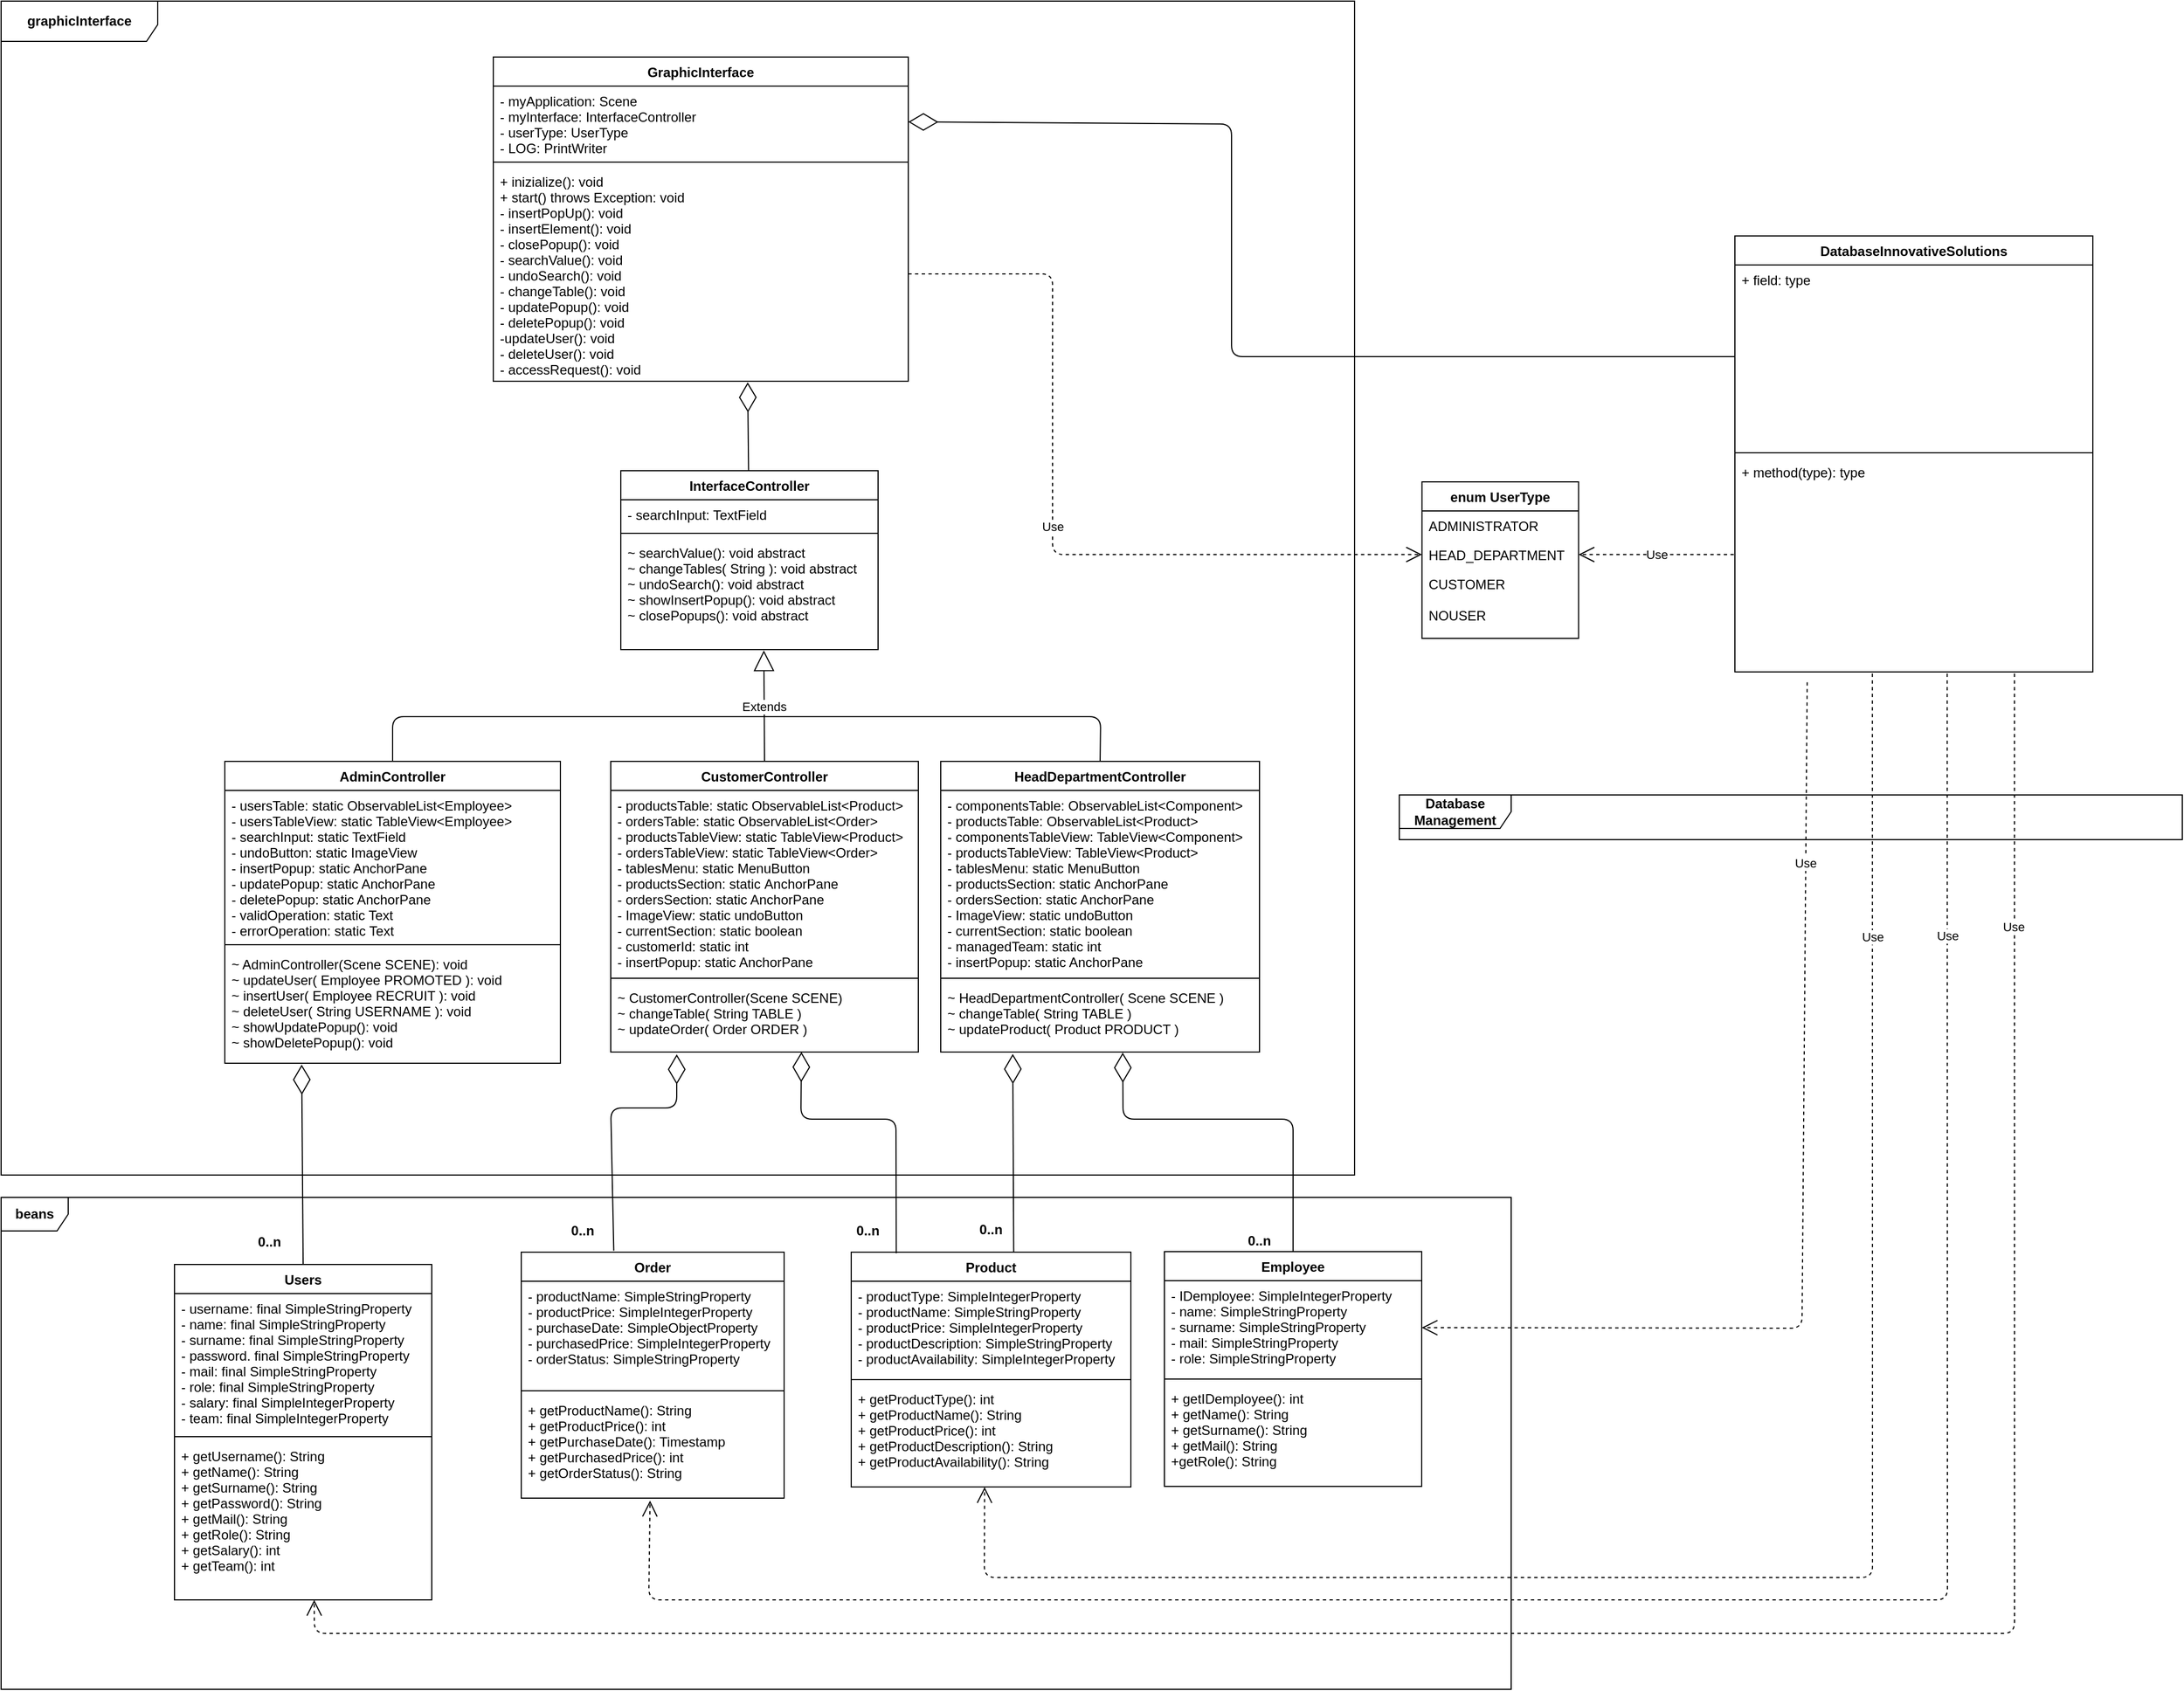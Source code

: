 <mxfile version="12.1.3" type="device" pages="1"><diagram id="MzINWJ7KjlrQxp1tsqJC" name="Page-1"><mxGraphModel dx="3247" dy="1092" grid="1" gridSize="10" guides="1" tooltips="1" connect="1" arrows="1" fold="1" page="1" pageScale="1" pageWidth="827" pageHeight="1169" math="0" shadow="0"><root><mxCell id="0"/><mxCell id="1" parent="0"/><mxCell id="zWNr34jP3jCe7QWxTcxZ-1" value="GraphicInterface" style="swimlane;fontStyle=1;align=center;verticalAlign=top;childLayout=stackLayout;horizontal=1;startSize=26;horizontalStack=0;resizeParent=1;resizeParentMax=0;resizeLast=0;collapsible=1;marginBottom=0;" parent="1" vertex="1"><mxGeometry x="40" y="100" width="371" height="290" as="geometry"/></mxCell><mxCell id="zWNr34jP3jCe7QWxTcxZ-2" value="- myApplication: Scene&#10;- myInterface: InterfaceController&#10;- userType: UserType&#10;- LOG: PrintWriter" style="text;strokeColor=none;fillColor=none;align=left;verticalAlign=top;spacingLeft=4;spacingRight=4;overflow=hidden;rotatable=0;points=[[0,0.5],[1,0.5]];portConstraint=eastwest;" parent="zWNr34jP3jCe7QWxTcxZ-1" vertex="1"><mxGeometry y="26" width="371" height="64" as="geometry"/></mxCell><mxCell id="zWNr34jP3jCe7QWxTcxZ-3" value="" style="line;strokeWidth=1;fillColor=none;align=left;verticalAlign=middle;spacingTop=-1;spacingLeft=3;spacingRight=3;rotatable=0;labelPosition=right;points=[];portConstraint=eastwest;" parent="zWNr34jP3jCe7QWxTcxZ-1" vertex="1"><mxGeometry y="90" width="371" height="8" as="geometry"/></mxCell><mxCell id="zWNr34jP3jCe7QWxTcxZ-4" value="+ inizialize(): void&#10;+ start() throws Exception: void&#10;- insertPopUp(): void&#10;- insertElement(): void&#10;- closePopup(): void&#10;- searchValue(): void&#10;- undoSearch(): void&#10;- changeTable(): void&#10;- updatePopup(): void&#10;- deletePopup(): void&#10;-updateUser(): void&#10;- deleteUser(): void&#10;- accessRequest(): void" style="text;strokeColor=none;fillColor=none;align=left;verticalAlign=top;spacingLeft=4;spacingRight=4;overflow=hidden;rotatable=0;points=[[0,0.5],[1,0.5]];portConstraint=eastwest;" parent="zWNr34jP3jCe7QWxTcxZ-1" vertex="1"><mxGeometry y="98" width="371" height="192" as="geometry"/></mxCell><mxCell id="zWNr34jP3jCe7QWxTcxZ-5" value="InterfaceController" style="swimlane;fontStyle=1;align=center;verticalAlign=top;childLayout=stackLayout;horizontal=1;startSize=26;horizontalStack=0;resizeParent=1;resizeParentMax=0;resizeLast=0;collapsible=1;marginBottom=0;" parent="1" vertex="1"><mxGeometry x="154" y="470" width="230" height="160" as="geometry"/></mxCell><mxCell id="zWNr34jP3jCe7QWxTcxZ-6" value="- searchInput: TextField" style="text;strokeColor=none;fillColor=none;align=left;verticalAlign=top;spacingLeft=4;spacingRight=4;overflow=hidden;rotatable=0;points=[[0,0.5],[1,0.5]];portConstraint=eastwest;" parent="zWNr34jP3jCe7QWxTcxZ-5" vertex="1"><mxGeometry y="26" width="230" height="26" as="geometry"/></mxCell><mxCell id="zWNr34jP3jCe7QWxTcxZ-7" value="" style="line;strokeWidth=1;fillColor=none;align=left;verticalAlign=middle;spacingTop=-1;spacingLeft=3;spacingRight=3;rotatable=0;labelPosition=right;points=[];portConstraint=eastwest;" parent="zWNr34jP3jCe7QWxTcxZ-5" vertex="1"><mxGeometry y="52" width="230" height="8" as="geometry"/></mxCell><mxCell id="zWNr34jP3jCe7QWxTcxZ-8" value="~ searchValue(): void abstract&#10;~ changeTables( String ): void abstract&#10;~ undoSearch(): void abstract&#10;~ showInsertPopup(): void abstract&#10;~ closePopups(): void abstract" style="text;strokeColor=none;fillColor=none;align=left;verticalAlign=top;spacingLeft=4;spacingRight=4;overflow=hidden;rotatable=0;points=[[0,0.5],[1,0.5]];portConstraint=eastwest;" parent="zWNr34jP3jCe7QWxTcxZ-5" vertex="1"><mxGeometry y="60" width="230" height="100" as="geometry"/></mxCell><mxCell id="zWNr34jP3jCe7QWxTcxZ-9" value="Extends" style="endArrow=block;endSize=16;endFill=0;html=1;entryX=0.556;entryY=1.007;entryDx=0;entryDy=0;entryPerimeter=0;exitX=0.5;exitY=0;exitDx=0;exitDy=0;" parent="1" source="zWNr34jP3jCe7QWxTcxZ-10" target="zWNr34jP3jCe7QWxTcxZ-8" edge="1"><mxGeometry width="160" relative="1" as="geometry"><mxPoint x="210" y="700" as="sourcePoint"/><mxPoint x="210" y="670" as="targetPoint"/></mxGeometry></mxCell><mxCell id="zWNr34jP3jCe7QWxTcxZ-10" value="CustomerController" style="swimlane;fontStyle=1;align=center;verticalAlign=top;childLayout=stackLayout;horizontal=1;startSize=26;horizontalStack=0;resizeParent=1;resizeParentMax=0;resizeLast=0;collapsible=1;marginBottom=0;" parent="1" vertex="1"><mxGeometry x="145" y="730" width="275" height="260" as="geometry"/></mxCell><mxCell id="zWNr34jP3jCe7QWxTcxZ-11" value="- productsTable: static ObservableList&lt;Product&gt;&#10;- ordersTable: static ObservableList&lt;Order&gt;&#10;- productsTableView: static TableView&lt;Product&gt;&#10;- ordersTableView: static TableView&lt;Order&gt;&#10;- tablesMenu: static MenuButton&#10;- productsSection: static AnchorPane&#10;- ordersSection: static AnchorPane&#10;- ImageView: static undoButton&#10;- currentSection: static boolean&#10;- customerId: static int&#10;- insertPopup: static AnchorPane" style="text;strokeColor=none;fillColor=none;align=left;verticalAlign=top;spacingLeft=4;spacingRight=4;overflow=hidden;rotatable=0;points=[[0,0.5],[1,0.5]];portConstraint=eastwest;" parent="zWNr34jP3jCe7QWxTcxZ-10" vertex="1"><mxGeometry y="26" width="275" height="164" as="geometry"/></mxCell><mxCell id="zWNr34jP3jCe7QWxTcxZ-12" value="" style="line;strokeWidth=1;fillColor=none;align=left;verticalAlign=middle;spacingTop=-1;spacingLeft=3;spacingRight=3;rotatable=0;labelPosition=right;points=[];portConstraint=eastwest;" parent="zWNr34jP3jCe7QWxTcxZ-10" vertex="1"><mxGeometry y="190" width="275" height="8" as="geometry"/></mxCell><mxCell id="zWNr34jP3jCe7QWxTcxZ-13" value="~ CustomerController(Scene SCENE)&#10;~ changeTable( String TABLE )&#10;~ updateOrder( Order ORDER )" style="text;strokeColor=none;fillColor=none;align=left;verticalAlign=top;spacingLeft=4;spacingRight=4;overflow=hidden;rotatable=0;points=[[0,0.5],[1,0.5]];portConstraint=eastwest;" parent="zWNr34jP3jCe7QWxTcxZ-10" vertex="1"><mxGeometry y="198" width="275" height="62" as="geometry"/></mxCell><mxCell id="zWNr34jP3jCe7QWxTcxZ-14" value="HeadDepartmentController" style="swimlane;fontStyle=1;align=center;verticalAlign=top;childLayout=stackLayout;horizontal=1;startSize=26;horizontalStack=0;resizeParent=1;resizeParentMax=0;resizeLast=0;collapsible=1;marginBottom=0;" parent="1" vertex="1"><mxGeometry x="440" y="730" width="285" height="260" as="geometry"/></mxCell><mxCell id="zWNr34jP3jCe7QWxTcxZ-15" value="- componentsTable: ObservableList&lt;Component&gt;&#10;- productsTable: ObservableList&lt;Product&gt;&#10;- componentsTableView: TableView&lt;Component&gt;&#10;- productsTableView: TableView&lt;Product&gt;&#10;- tablesMenu: static MenuButton&#10;- productsSection: static AnchorPane&#10;- ordersSection: static AnchorPane&#10;- ImageView: static undoButton&#10;- currentSection: static boolean&#10;- managedTeam: static int&#10;- insertPopup: static AnchorPane" style="text;strokeColor=none;fillColor=none;align=left;verticalAlign=top;spacingLeft=4;spacingRight=4;overflow=hidden;rotatable=0;points=[[0,0.5],[1,0.5]];portConstraint=eastwest;" parent="zWNr34jP3jCe7QWxTcxZ-14" vertex="1"><mxGeometry y="26" width="285" height="164" as="geometry"/></mxCell><mxCell id="zWNr34jP3jCe7QWxTcxZ-16" value="" style="line;strokeWidth=1;fillColor=none;align=left;verticalAlign=middle;spacingTop=-1;spacingLeft=3;spacingRight=3;rotatable=0;labelPosition=right;points=[];portConstraint=eastwest;" parent="zWNr34jP3jCe7QWxTcxZ-14" vertex="1"><mxGeometry y="190" width="285" height="8" as="geometry"/></mxCell><mxCell id="zWNr34jP3jCe7QWxTcxZ-17" value="~ HeadDepartmentController( Scene SCENE )&#10;~ changeTable( String TABLE )&#10;~ updateProduct( Product PRODUCT )" style="text;strokeColor=none;fillColor=none;align=left;verticalAlign=top;spacingLeft=4;spacingRight=4;overflow=hidden;rotatable=0;points=[[0,0.5],[1,0.5]];portConstraint=eastwest;" parent="zWNr34jP3jCe7QWxTcxZ-14" vertex="1"><mxGeometry y="198" width="285" height="62" as="geometry"/></mxCell><mxCell id="zWNr34jP3jCe7QWxTcxZ-18" value="AdminController" style="swimlane;fontStyle=1;align=center;verticalAlign=top;childLayout=stackLayout;horizontal=1;startSize=26;horizontalStack=0;resizeParent=1;resizeParentMax=0;resizeLast=0;collapsible=1;marginBottom=0;" parent="1" vertex="1"><mxGeometry x="-200" y="730" width="300" height="270" as="geometry"/></mxCell><mxCell id="zWNr34jP3jCe7QWxTcxZ-19" value="- usersTable: static ObservableList&lt;Employee&gt;&#10;- usersTableView: static TableView&lt;Employee&gt;&#10;- searchInput: static TextField&#10;- undoButton: static ImageView&#10;- insertPopup: static AnchorPane&#10;- updatePopup: static AnchorPane&#10;- deletePopup: static AnchorPane&#10;- validOperation: static Text&#10;- errorOperation: static Text" style="text;strokeColor=none;fillColor=none;align=left;verticalAlign=top;spacingLeft=4;spacingRight=4;overflow=hidden;rotatable=0;points=[[0,0.5],[1,0.5]];portConstraint=eastwest;" parent="zWNr34jP3jCe7QWxTcxZ-18" vertex="1"><mxGeometry y="26" width="300" height="134" as="geometry"/></mxCell><mxCell id="zWNr34jP3jCe7QWxTcxZ-20" value="" style="line;strokeWidth=1;fillColor=none;align=left;verticalAlign=middle;spacingTop=-1;spacingLeft=3;spacingRight=3;rotatable=0;labelPosition=right;points=[];portConstraint=eastwest;" parent="zWNr34jP3jCe7QWxTcxZ-18" vertex="1"><mxGeometry y="160" width="300" height="8" as="geometry"/></mxCell><mxCell id="zWNr34jP3jCe7QWxTcxZ-21" value="~ AdminController(Scene SCENE): void&#10;~ updateUser( Employee PROMOTED ): void&#10;~ insertUser( Employee RECRUIT ): void &#10;~ deleteUser( String USERNAME ): void&#10;~ showUpdatePopup(): void&#10;~ showDeletePopup(): void&#10;" style="text;strokeColor=none;fillColor=none;align=left;verticalAlign=top;spacingLeft=4;spacingRight=4;overflow=hidden;rotatable=0;points=[[0,0.5],[1,0.5]];portConstraint=eastwest;" parent="zWNr34jP3jCe7QWxTcxZ-18" vertex="1"><mxGeometry y="168" width="300" height="102" as="geometry"/></mxCell><mxCell id="zWNr34jP3jCe7QWxTcxZ-22" value="" style="endArrow=none;html=1;exitX=0.5;exitY=0;exitDx=0;exitDy=0;entryX=0.5;entryY=0;entryDx=0;entryDy=0;" parent="1" source="zWNr34jP3jCe7QWxTcxZ-18" target="zWNr34jP3jCe7QWxTcxZ-14" edge="1"><mxGeometry width="50" height="50" relative="1" as="geometry"><mxPoint x="80" y="700" as="sourcePoint"/><mxPoint x="130" y="650" as="targetPoint"/><Array as="points"><mxPoint x="-50" y="690"/><mxPoint x="210" y="690"/><mxPoint x="583" y="690"/></Array></mxGeometry></mxCell><mxCell id="zWNr34jP3jCe7QWxTcxZ-23" value="" style="endArrow=diamondThin;endFill=0;endSize=24;html=1;entryX=0.613;entryY=1.005;entryDx=0;entryDy=0;entryPerimeter=0;" parent="1" source="zWNr34jP3jCe7QWxTcxZ-5" target="zWNr34jP3jCe7QWxTcxZ-4" edge="1"><mxGeometry width="160" relative="1" as="geometry"><mxPoint x="191" y="450" as="sourcePoint"/><mxPoint x="265" y="393" as="targetPoint"/></mxGeometry></mxCell><mxCell id="zWNr34jP3jCe7QWxTcxZ-24" value="enum UserType" style="swimlane;fontStyle=1;childLayout=stackLayout;horizontal=1;startSize=26;fillColor=none;horizontalStack=0;resizeParent=1;resizeParentMax=0;resizeLast=0;collapsible=1;marginBottom=0;" parent="1" vertex="1"><mxGeometry x="870.25" y="480" width="140" height="140" as="geometry"/></mxCell><mxCell id="zWNr34jP3jCe7QWxTcxZ-25" value="ADMINISTRATOR&#10;" style="text;strokeColor=none;fillColor=none;align=left;verticalAlign=top;spacingLeft=4;spacingRight=4;overflow=hidden;rotatable=0;points=[[0,0.5],[1,0.5]];portConstraint=eastwest;" parent="zWNr34jP3jCe7QWxTcxZ-24" vertex="1"><mxGeometry y="26" width="140" height="26" as="geometry"/></mxCell><mxCell id="zWNr34jP3jCe7QWxTcxZ-26" value="HEAD_DEPARTMENT" style="text;strokeColor=none;fillColor=none;align=left;verticalAlign=top;spacingLeft=4;spacingRight=4;overflow=hidden;rotatable=0;points=[[0,0.5],[1,0.5]];portConstraint=eastwest;" parent="zWNr34jP3jCe7QWxTcxZ-24" vertex="1"><mxGeometry y="52" width="140" height="26" as="geometry"/></mxCell><mxCell id="zWNr34jP3jCe7QWxTcxZ-27" value="CUSTOMER&#10;&#10;NOUSER" style="text;strokeColor=none;fillColor=none;align=left;verticalAlign=top;spacingLeft=4;spacingRight=4;overflow=hidden;rotatable=0;points=[[0,0.5],[1,0.5]];portConstraint=eastwest;" parent="zWNr34jP3jCe7QWxTcxZ-24" vertex="1"><mxGeometry y="78" width="140" height="62" as="geometry"/></mxCell><mxCell id="zWNr34jP3jCe7QWxTcxZ-29" value="Users" style="swimlane;fontStyle=1;align=center;verticalAlign=top;childLayout=stackLayout;horizontal=1;startSize=26;horizontalStack=0;resizeParent=1;resizeParentMax=0;resizeLast=0;collapsible=1;marginBottom=0;" parent="1" vertex="1"><mxGeometry x="-245" y="1180" width="230" height="300" as="geometry"/></mxCell><mxCell id="zWNr34jP3jCe7QWxTcxZ-30" value="- username: final SimpleStringProperty&#10;- name: final SimpleStringProperty&#10;- surname: final SimpleStringProperty&#10;- password. final SimpleStringProperty&#10;- mail: final SimpleStringProperty&#10;- role: final SimpleStringProperty&#10;- salary: final SimpleIntegerProperty&#10;- team: final SimpleIntegerProperty" style="text;strokeColor=none;fillColor=none;align=left;verticalAlign=top;spacingLeft=4;spacingRight=4;overflow=hidden;rotatable=0;points=[[0,0.5],[1,0.5]];portConstraint=eastwest;" parent="zWNr34jP3jCe7QWxTcxZ-29" vertex="1"><mxGeometry y="26" width="230" height="124" as="geometry"/></mxCell><mxCell id="zWNr34jP3jCe7QWxTcxZ-31" value="" style="line;strokeWidth=1;fillColor=none;align=left;verticalAlign=middle;spacingTop=-1;spacingLeft=3;spacingRight=3;rotatable=0;labelPosition=right;points=[];portConstraint=eastwest;" parent="zWNr34jP3jCe7QWxTcxZ-29" vertex="1"><mxGeometry y="150" width="230" height="8" as="geometry"/></mxCell><mxCell id="zWNr34jP3jCe7QWxTcxZ-32" value="+ getUsername(): String&#10;+ getName(): String&#10;+ getSurname(): String&#10;+ getPassword(): String&#10;+ getMail(): String&#10;+ getRole(): String&#10;+ getSalary(): int&#10;+ getTeam(): int" style="text;strokeColor=none;fillColor=none;align=left;verticalAlign=top;spacingLeft=4;spacingRight=4;overflow=hidden;rotatable=0;points=[[0,0.5],[1,0.5]];portConstraint=eastwest;" parent="zWNr34jP3jCe7QWxTcxZ-29" vertex="1"><mxGeometry y="158" width="230" height="142" as="geometry"/></mxCell><mxCell id="zWNr34jP3jCe7QWxTcxZ-33" value="Product" style="swimlane;fontStyle=1;align=center;verticalAlign=top;childLayout=stackLayout;horizontal=1;startSize=26;horizontalStack=0;resizeParent=1;resizeParentMax=0;resizeLast=0;collapsible=1;marginBottom=0;" parent="1" vertex="1"><mxGeometry x="360" y="1169" width="250" height="210" as="geometry"/></mxCell><mxCell id="zWNr34jP3jCe7QWxTcxZ-34" value="- productType: SimpleIntegerProperty&#10;- productName: SimpleStringProperty&#10;- productPrice: SimpleIntegerProperty&#10;- productDescription: SimpleStringProperty&#10;- productAvailability: SimpleIntegerProperty" style="text;strokeColor=none;fillColor=none;align=left;verticalAlign=top;spacingLeft=4;spacingRight=4;overflow=hidden;rotatable=0;points=[[0,0.5],[1,0.5]];portConstraint=eastwest;" parent="zWNr34jP3jCe7QWxTcxZ-33" vertex="1"><mxGeometry y="26" width="250" height="84" as="geometry"/></mxCell><mxCell id="zWNr34jP3jCe7QWxTcxZ-35" value="" style="line;strokeWidth=1;fillColor=none;align=left;verticalAlign=middle;spacingTop=-1;spacingLeft=3;spacingRight=3;rotatable=0;labelPosition=right;points=[];portConstraint=eastwest;" parent="zWNr34jP3jCe7QWxTcxZ-33" vertex="1"><mxGeometry y="110" width="250" height="8" as="geometry"/></mxCell><mxCell id="zWNr34jP3jCe7QWxTcxZ-36" value="+ getProductType(): int&#10;+ getProductName(): String&#10;+ getProductPrice(): int&#10;+ getProductDescription(): String&#10;+ getProductAvailability(): String" style="text;strokeColor=none;fillColor=none;align=left;verticalAlign=top;spacingLeft=4;spacingRight=4;overflow=hidden;rotatable=0;points=[[0,0.5],[1,0.5]];portConstraint=eastwest;" parent="zWNr34jP3jCe7QWxTcxZ-33" vertex="1"><mxGeometry y="118" width="250" height="92" as="geometry"/></mxCell><mxCell id="zWNr34jP3jCe7QWxTcxZ-37" value="Order" style="swimlane;fontStyle=1;align=center;verticalAlign=top;childLayout=stackLayout;horizontal=1;startSize=26;horizontalStack=0;resizeParent=1;resizeParentMax=0;resizeLast=0;collapsible=1;marginBottom=0;" parent="1" vertex="1"><mxGeometry x="65" y="1169" width="235" height="220" as="geometry"/></mxCell><mxCell id="zWNr34jP3jCe7QWxTcxZ-38" value="- productName: SimpleStringProperty&#10;- productPrice: SimpleIntegerProperty&#10;- purchaseDate: SimpleObjectProperty&#10;- purchasedPrice: SimpleIntegerProperty&#10;- orderStatus: SimpleStringProperty" style="text;strokeColor=none;fillColor=none;align=left;verticalAlign=top;spacingLeft=4;spacingRight=4;overflow=hidden;rotatable=0;points=[[0,0.5],[1,0.5]];portConstraint=eastwest;" parent="zWNr34jP3jCe7QWxTcxZ-37" vertex="1"><mxGeometry y="26" width="235" height="94" as="geometry"/></mxCell><mxCell id="zWNr34jP3jCe7QWxTcxZ-39" value="" style="line;strokeWidth=1;fillColor=none;align=left;verticalAlign=middle;spacingTop=-1;spacingLeft=3;spacingRight=3;rotatable=0;labelPosition=right;points=[];portConstraint=eastwest;" parent="zWNr34jP3jCe7QWxTcxZ-37" vertex="1"><mxGeometry y="120" width="235" height="8" as="geometry"/></mxCell><mxCell id="zWNr34jP3jCe7QWxTcxZ-40" value="+ getProductName(): String&#10;+ getProductPrice(): int&#10;+ getPurchaseDate(): Timestamp&#10;+ getPurchasedPrice(): int&#10;+ getOrderStatus(): String" style="text;strokeColor=none;fillColor=none;align=left;verticalAlign=top;spacingLeft=4;spacingRight=4;overflow=hidden;rotatable=0;points=[[0,0.5],[1,0.5]];portConstraint=eastwest;" parent="zWNr34jP3jCe7QWxTcxZ-37" vertex="1"><mxGeometry y="128" width="235" height="92" as="geometry"/></mxCell><mxCell id="zWNr34jP3jCe7QWxTcxZ-41" value="Employee" style="swimlane;fontStyle=1;align=center;verticalAlign=top;childLayout=stackLayout;horizontal=1;startSize=26;horizontalStack=0;resizeParent=1;resizeParentMax=0;resizeLast=0;collapsible=1;marginBottom=0;" parent="1" vertex="1"><mxGeometry x="640" y="1168.5" width="230" height="210" as="geometry"/></mxCell><mxCell id="zWNr34jP3jCe7QWxTcxZ-42" value="- IDemployee: SimpleIntegerProperty&#10;- name: SimpleStringProperty&#10;- surname: SimpleStringProperty&#10;- mail: SimpleStringProperty&#10;- role: SimpleStringProperty" style="text;strokeColor=none;fillColor=none;align=left;verticalAlign=top;spacingLeft=4;spacingRight=4;overflow=hidden;rotatable=0;points=[[0,0.5],[1,0.5]];portConstraint=eastwest;" parent="zWNr34jP3jCe7QWxTcxZ-41" vertex="1"><mxGeometry y="26" width="230" height="84" as="geometry"/></mxCell><mxCell id="zWNr34jP3jCe7QWxTcxZ-43" value="" style="line;strokeWidth=1;fillColor=none;align=left;verticalAlign=middle;spacingTop=-1;spacingLeft=3;spacingRight=3;rotatable=0;labelPosition=right;points=[];portConstraint=eastwest;" parent="zWNr34jP3jCe7QWxTcxZ-41" vertex="1"><mxGeometry y="110" width="230" height="8" as="geometry"/></mxCell><mxCell id="zWNr34jP3jCe7QWxTcxZ-44" value="+ getIDemployee(): int&#10;+ getName(): String&#10;+ getSurname(): String&#10;+ getMail(): String&#10;+getRole(): String" style="text;strokeColor=none;fillColor=none;align=left;verticalAlign=top;spacingLeft=4;spacingRight=4;overflow=hidden;rotatable=0;points=[[0,0.5],[1,0.5]];portConstraint=eastwest;" parent="zWNr34jP3jCe7QWxTcxZ-41" vertex="1"><mxGeometry y="118" width="230" height="92" as="geometry"/></mxCell><mxCell id="zWNr34jP3jCe7QWxTcxZ-46" value="" style="endArrow=diamondThin;endFill=0;endSize=24;html=1;entryX=0.229;entryY=1.012;entryDx=0;entryDy=0;entryPerimeter=0;exitX=0.5;exitY=0;exitDx=0;exitDy=0;" parent="1" source="zWNr34jP3jCe7QWxTcxZ-29" target="zWNr34jP3jCe7QWxTcxZ-21" edge="1"><mxGeometry width="160" relative="1" as="geometry"><mxPoint x="-130" y="1050" as="sourcePoint"/><mxPoint x="30" y="1050" as="targetPoint"/></mxGeometry></mxCell><mxCell id="zWNr34jP3jCe7QWxTcxZ-47" value="" style="endArrow=diamondThin;endFill=0;endSize=24;html=1;exitX=0.352;exitY=-0.006;exitDx=0;exitDy=0;exitPerimeter=0;" parent="1" source="zWNr34jP3jCe7QWxTcxZ-37" edge="1"><mxGeometry width="160" relative="1" as="geometry"><mxPoint x="-10" y="1100" as="sourcePoint"/><mxPoint x="204" y="992" as="targetPoint"/><Array as="points"><mxPoint x="145" y="1040"/><mxPoint x="204" y="1040"/></Array></mxGeometry></mxCell><mxCell id="zWNr34jP3jCe7QWxTcxZ-48" value="" style="endArrow=diamondThin;endFill=0;endSize=24;html=1;entryX=0.62;entryY=1;entryDx=0;entryDy=0;entryPerimeter=0;exitX=0.161;exitY=0.005;exitDx=0;exitDy=0;exitPerimeter=0;" parent="1" source="zWNr34jP3jCe7QWxTcxZ-33" target="zWNr34jP3jCe7QWxTcxZ-13" edge="1"><mxGeometry width="160" relative="1" as="geometry"><mxPoint x="320" y="1050" as="sourcePoint"/><mxPoint x="480" y="1050" as="targetPoint"/><Array as="points"><mxPoint x="400" y="1050"/><mxPoint x="315" y="1050"/></Array></mxGeometry></mxCell><mxCell id="zWNr34jP3jCe7QWxTcxZ-49" value="" style="endArrow=diamondThin;endFill=0;endSize=24;html=1;entryX=0.571;entryY=1.008;entryDx=0;entryDy=0;entryPerimeter=0;exitX=0.5;exitY=0;exitDx=0;exitDy=0;" parent="1" source="zWNr34jP3jCe7QWxTcxZ-41" target="zWNr34jP3jCe7QWxTcxZ-17" edge="1"><mxGeometry width="160" relative="1" as="geometry"><mxPoint x="490" y="1090" as="sourcePoint"/><mxPoint x="650" y="1090" as="targetPoint"/><Array as="points"><mxPoint x="755" y="1050"/><mxPoint x="603" y="1050"/></Array></mxGeometry></mxCell><mxCell id="zWNr34jP3jCe7QWxTcxZ-50" value="" style="endArrow=diamondThin;endFill=0;endSize=24;html=1;entryX=0.226;entryY=1.027;entryDx=0;entryDy=0;entryPerimeter=0;exitX=0.581;exitY=-0.001;exitDx=0;exitDy=0;exitPerimeter=0;" parent="1" source="zWNr34jP3jCe7QWxTcxZ-33" target="zWNr34jP3jCe7QWxTcxZ-17" edge="1"><mxGeometry width="160" relative="1" as="geometry"><mxPoint x="430" y="1090" as="sourcePoint"/><mxPoint x="590" y="1090" as="targetPoint"/><Array as="points"/></mxGeometry></mxCell><mxCell id="zWNr34jP3jCe7QWxTcxZ-51" value="DatabaseInnovativeSolutions" style="swimlane;fontStyle=1;align=center;verticalAlign=top;childLayout=stackLayout;horizontal=1;startSize=26;horizontalStack=0;resizeParent=1;resizeParentMax=0;resizeLast=0;collapsible=1;marginBottom=0;" parent="1" vertex="1"><mxGeometry x="1150" y="260" width="320" height="390" as="geometry"/></mxCell><mxCell id="zWNr34jP3jCe7QWxTcxZ-52" value="+ field: type" style="text;strokeColor=none;fillColor=none;align=left;verticalAlign=top;spacingLeft=4;spacingRight=4;overflow=hidden;rotatable=0;points=[[0,0.5],[1,0.5]];portConstraint=eastwest;" parent="zWNr34jP3jCe7QWxTcxZ-51" vertex="1"><mxGeometry y="26" width="320" height="164" as="geometry"/></mxCell><mxCell id="zWNr34jP3jCe7QWxTcxZ-53" value="" style="line;strokeWidth=1;fillColor=none;align=left;verticalAlign=middle;spacingTop=-1;spacingLeft=3;spacingRight=3;rotatable=0;labelPosition=right;points=[];portConstraint=eastwest;" parent="zWNr34jP3jCe7QWxTcxZ-51" vertex="1"><mxGeometry y="190" width="320" height="8" as="geometry"/></mxCell><mxCell id="zWNr34jP3jCe7QWxTcxZ-54" value="+ method(type): type" style="text;strokeColor=none;fillColor=none;align=left;verticalAlign=top;spacingLeft=4;spacingRight=4;overflow=hidden;rotatable=0;points=[[0,0.5],[1,0.5]];portConstraint=eastwest;" parent="zWNr34jP3jCe7QWxTcxZ-51" vertex="1"><mxGeometry y="198" width="320" height="192" as="geometry"/></mxCell><mxCell id="zWNr34jP3jCe7QWxTcxZ-55" value="" style="endArrow=diamondThin;endFill=0;endSize=24;html=1;entryX=1;entryY=0.5;entryDx=0;entryDy=0;exitX=0;exitY=0.5;exitDx=0;exitDy=0;" parent="1" source="zWNr34jP3jCe7QWxTcxZ-52" target="zWNr34jP3jCe7QWxTcxZ-2" edge="1"><mxGeometry width="160" relative="1" as="geometry"><mxPoint x="560" y="320" as="sourcePoint"/><mxPoint x="720" y="320" as="targetPoint"/><Array as="points"><mxPoint x="700" y="368"/><mxPoint x="700" y="160"/></Array></mxGeometry></mxCell><mxCell id="zWNr34jP3jCe7QWxTcxZ-56" value="Use" style="endArrow=open;endSize=12;dashed=1;html=1;exitX=0.781;exitY=1.008;exitDx=0;exitDy=0;exitPerimeter=0;entryX=0.543;entryY=1;entryDx=0;entryDy=0;entryPerimeter=0;" parent="1" source="zWNr34jP3jCe7QWxTcxZ-54" edge="1" target="zWNr34jP3jCe7QWxTcxZ-32"><mxGeometry x="-0.812" y="-1" width="160" relative="1" as="geometry"><mxPoint x="790" y="440" as="sourcePoint"/><mxPoint x="-10" y="1390" as="targetPoint"/><Array as="points"><mxPoint x="1400" y="1510"/><mxPoint x="-120" y="1510"/></Array><mxPoint as="offset"/></mxGeometry></mxCell><mxCell id="zWNr34jP3jCe7QWxTcxZ-57" value="Use" style="endArrow=open;endSize=12;dashed=1;html=1;entryX=0.49;entryY=1.025;entryDx=0;entryDy=0;entryPerimeter=0;exitX=0.593;exitY=1.008;exitDx=0;exitDy=0;exitPerimeter=0;" parent="1" source="zWNr34jP3jCe7QWxTcxZ-54" target="zWNr34jP3jCe7QWxTcxZ-40" edge="1"><mxGeometry x="-0.775" width="160" relative="1" as="geometry"><mxPoint x="830" y="440" as="sourcePoint"/><mxPoint x="140" y="1300" as="targetPoint"/><Array as="points"><mxPoint x="1340" y="1480"/><mxPoint x="179" y="1480"/></Array><mxPoint as="offset"/></mxGeometry></mxCell><mxCell id="zWNr34jP3jCe7QWxTcxZ-58" value="Use" style="endArrow=open;endSize=12;dashed=1;html=1;entryX=0.477;entryY=1.002;entryDx=0;entryDy=0;entryPerimeter=0;exitX=0.384;exitY=1.008;exitDx=0;exitDy=0;exitPerimeter=0;" parent="1" source="zWNr34jP3jCe7QWxTcxZ-54" target="zWNr34jP3jCe7QWxTcxZ-36" edge="1"><mxGeometry x="-0.72" width="160" relative="1" as="geometry"><mxPoint x="850" y="450" as="sourcePoint"/><mxPoint x="420" y="1290" as="targetPoint"/><Array as="points"><mxPoint x="1273" y="1460"/><mxPoint x="479" y="1460"/></Array><mxPoint as="offset"/></mxGeometry></mxCell><mxCell id="zWNr34jP3jCe7QWxTcxZ-59" value="Use" style="endArrow=open;endSize=12;dashed=1;html=1;exitX=0.202;exitY=1.048;exitDx=0;exitDy=0;exitPerimeter=0;entryX=1;entryY=0.5;entryDx=0;entryDy=0;" parent="1" source="zWNr34jP3jCe7QWxTcxZ-54" target="zWNr34jP3jCe7QWxTcxZ-42" edge="1"><mxGeometry x="-0.647" width="160" relative="1" as="geometry"><mxPoint x="1110" y="120" as="sourcePoint"/><mxPoint x="940" y="1310" as="targetPoint"/><Array as="points"><mxPoint x="1210" y="1237"/></Array><mxPoint as="offset"/></mxGeometry></mxCell><mxCell id="zWNr34jP3jCe7QWxTcxZ-62" value="&lt;b&gt;0..n&lt;/b&gt;" style="text;html=1;strokeColor=none;fillColor=none;align=center;verticalAlign=middle;whiteSpace=wrap;rounded=0;" parent="1" vertex="1"><mxGeometry x="-180" y="1150" width="40" height="20" as="geometry"/></mxCell><mxCell id="zWNr34jP3jCe7QWxTcxZ-63" value="&lt;b&gt;0..n&lt;/b&gt;" style="text;html=1;strokeColor=none;fillColor=none;align=center;verticalAlign=middle;whiteSpace=wrap;rounded=0;" parent="1" vertex="1"><mxGeometry x="100" y="1140" width="40" height="20" as="geometry"/></mxCell><mxCell id="zWNr34jP3jCe7QWxTcxZ-66" value="&lt;b&gt;0..n&lt;/b&gt;" style="text;html=1;strokeColor=none;fillColor=none;align=center;verticalAlign=middle;whiteSpace=wrap;rounded=0;" parent="1" vertex="1"><mxGeometry x="355" y="1140" width="40" height="20" as="geometry"/></mxCell><mxCell id="zWNr34jP3jCe7QWxTcxZ-67" value="&lt;b&gt;0..n&lt;/b&gt;" style="text;html=1;strokeColor=none;fillColor=none;align=center;verticalAlign=middle;whiteSpace=wrap;rounded=0;" parent="1" vertex="1"><mxGeometry x="465" y="1138.5" width="40" height="20" as="geometry"/></mxCell><mxCell id="zWNr34jP3jCe7QWxTcxZ-68" value="&lt;b&gt;0..n&lt;/b&gt;" style="text;html=1;strokeColor=none;fillColor=none;align=center;verticalAlign=middle;whiteSpace=wrap;rounded=0;" parent="1" vertex="1"><mxGeometry x="705" y="1148.5" width="40" height="20" as="geometry"/></mxCell><mxCell id="zWNr34jP3jCe7QWxTcxZ-69" value="&lt;b&gt;graphicInterface&lt;/b&gt;" style="shape=umlFrame;whiteSpace=wrap;html=1;width=140;height=36;" parent="1" vertex="1"><mxGeometry x="-400" y="50" width="1210" height="1050" as="geometry"/></mxCell><mxCell id="zWNr34jP3jCe7QWxTcxZ-70" value="&lt;b&gt;beans&lt;/b&gt;" style="shape=umlFrame;whiteSpace=wrap;html=1;" parent="1" vertex="1"><mxGeometry x="-400" y="1120" width="1350" height="440" as="geometry"/></mxCell><mxCell id="zWNr34jP3jCe7QWxTcxZ-71" value="&lt;b&gt;Database Management&lt;/b&gt;" style="shape=umlFrame;whiteSpace=wrap;html=1;width=100;height=30;" parent="1" vertex="1"><mxGeometry x="850" y="760" width="700" height="40" as="geometry"/></mxCell><mxCell id="rEpvMMhikxrBJz0BpcPn-3" value="Use" style="endArrow=open;endSize=12;dashed=1;html=1;exitX=1;exitY=0.5;exitDx=0;exitDy=0;entryX=0;entryY=0.5;entryDx=0;entryDy=0;" edge="1" parent="1" source="zWNr34jP3jCe7QWxTcxZ-4" target="zWNr34jP3jCe7QWxTcxZ-26"><mxGeometry width="160" relative="1" as="geometry"><mxPoint x="500" y="400" as="sourcePoint"/><mxPoint x="660" y="400" as="targetPoint"/><Array as="points"><mxPoint x="540" y="294"/><mxPoint x="540" y="545"/></Array></mxGeometry></mxCell><mxCell id="rEpvMMhikxrBJz0BpcPn-4" value="Use" style="endArrow=open;endSize=12;dashed=1;html=1;exitX=-0.003;exitY=0.453;exitDx=0;exitDy=0;exitPerimeter=0;entryX=1;entryY=0.5;entryDx=0;entryDy=0;" edge="1" parent="1" source="zWNr34jP3jCe7QWxTcxZ-54" target="zWNr34jP3jCe7QWxTcxZ-26"><mxGeometry width="160" relative="1" as="geometry"><mxPoint x="890" y="430" as="sourcePoint"/><mxPoint x="1050" y="430" as="targetPoint"/></mxGeometry></mxCell></root></mxGraphModel></diagram></mxfile>